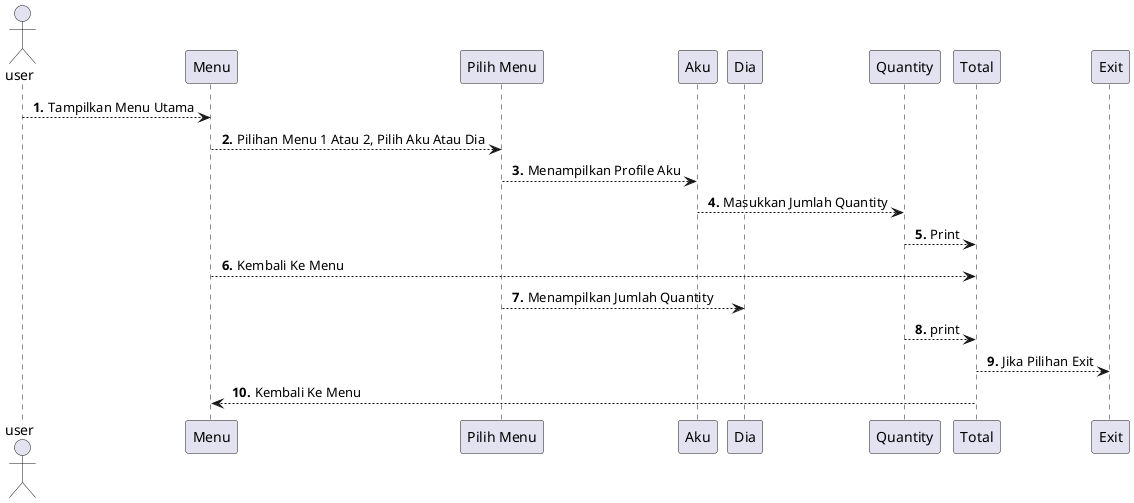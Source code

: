 @startuml pert8
autonumber "<b> ." 
actor user
participant "Menu" as M
participant "Pilih Menu" as pil
participant "Aku" as A
participant "Dia" as D
participant "Quantity" as qty
participant "Total" as tot
participant "Exit" as X

user --> M: Tampilkan Menu Utama
M --> pil: Pilihan Menu 1 Atau 2, Pilih Aku Atau Dia
pil --> A: Menampilkan Profile Aku
A --> qty: Masukkan Jumlah Quantity
qty --> tot: Print
M --> tot: Kembali Ke Menu
pil --> D: Menampilkan Jumlah Quantity
qty --> tot: print
tot --> X: Jika Pilihan Exit
M <-- tot: Kembali Ke Menu
@enduml